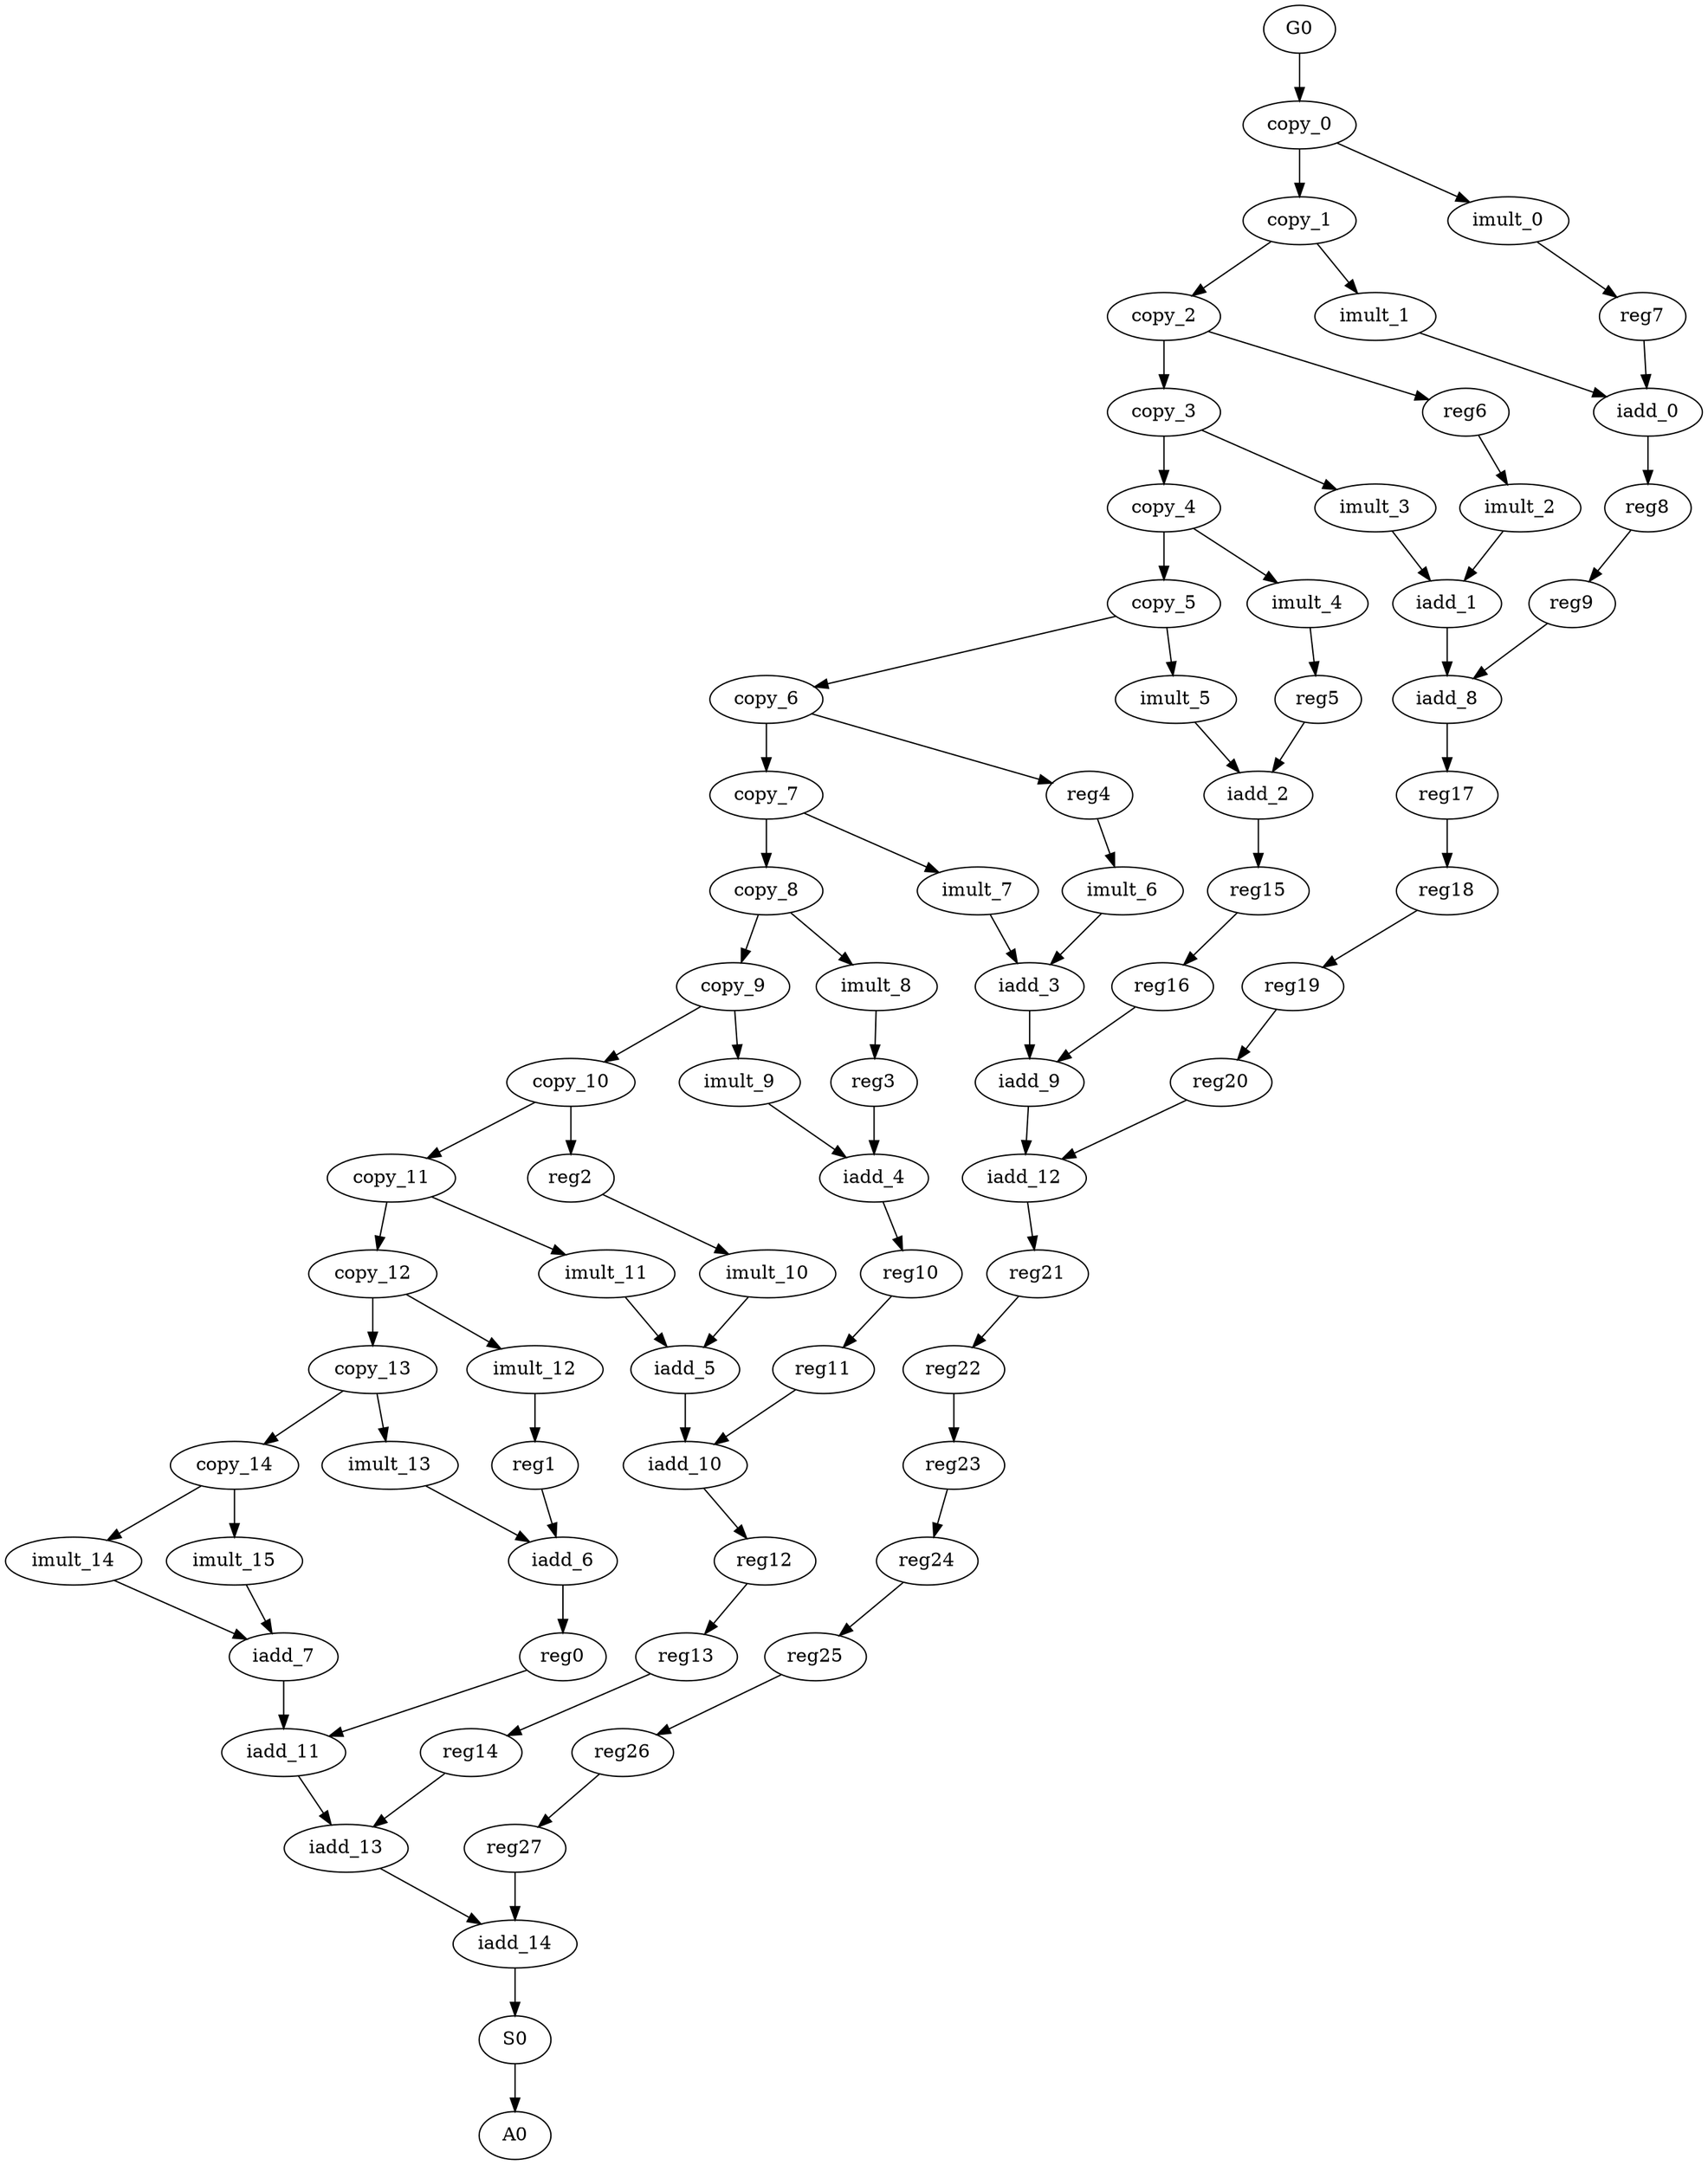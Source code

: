 digraph G {
    G0;
    copy_0;
    copy_10;
    copy_11;
    reg2;
    copy_3;
    copy_4;
    imult_3;
    imult_11;
    iadd_5;
    iadd_7;
    iadd_11;
    iadd_10;
    iadd_13;
    iadd_14;
    copy_7;
    imult_7;
    copy_8;
    iadd_0;
    reg8;
    iadd_9;
    iadd_12;
    S0;
    A0;
    imult_6;
    iadd_3;
    iadd_1;
    iadd_8;
    reg12;
    reg21;
    imult_5;
    iadd_2;
    imult_12;
    reg1;
    imult_1;
    imult_9;
    iadd_4;
    imult_13;
    iadd_6;
    imult_14;
    copy_1;
    imult_0;
    imult_8;
    reg3;
    imult_4;
    reg5;
    copy_5;
    copy_6;
    imult_10;
    imult_15;
    reg7;
    copy_12;
    imult_2;
    reg17;
    reg4;
    copy_13;
    reg15;
    reg10;
    copy_14;
    copy_9;
    copy_2;
    reg6;
    reg0;
    reg18;
    reg19;
    reg20;
    reg11;
    reg16;
    reg13;
    reg14;
    reg9;
    reg22;
    reg23;
    reg24;
    reg25;
    reg26;
    reg27;
    G0 -> copy_0 [weight=0];
    copy_0 -> copy_1 [weight=2];
    copy_0 -> imult_0 [weight=0];
    copy_10 -> copy_11 [weight=0];
    copy_10 -> reg2 [weight=2];
    copy_11 -> copy_12 [weight=0];
    copy_11 -> imult_11 [weight=0];
    reg2 -> imult_10 [weight=0];
    copy_3 -> copy_4 [weight=1];
    copy_3 -> imult_3 [weight=0];
    copy_4 -> imult_4 [weight=0];
    copy_4 -> copy_5 [weight=2];
    imult_3 -> iadd_1 [weight=0];
    imult_11 -> iadd_5 [weight=0];
    iadd_5 -> iadd_10 [weight=4];
    iadd_7 -> iadd_11 [weight=1];
    iadd_11 -> iadd_13 [weight=0];
    iadd_10 -> reg12 [weight=0];
    iadd_13 -> iadd_14 [weight=0];
    iadd_14 -> S0 [weight=0];
    copy_7 -> imult_7 [weight=0];
    copy_7 -> copy_8 [weight=1];
    imult_7 -> iadd_3 [weight=0];
    copy_8 -> copy_9 [weight=0];
    copy_8 -> imult_8 [weight=0];
    iadd_0 -> reg8 [weight=1];
    reg8 -> reg9 [weight=0];
    iadd_9 -> iadd_12 [weight=0];
    iadd_12 -> reg21 [weight=0];
    S0 -> A0 [weight=0];
    imult_6 -> iadd_3 [weight=0];
    iadd_3 -> iadd_9 [weight=7];
    iadd_1 -> iadd_8 [weight=1];
    iadd_8 -> reg17 [weight=2];
    reg12 -> reg13 [weight=0];
    reg21 -> reg22 [weight=0];
    imult_5 -> iadd_2 [weight=0];
    iadd_2 -> reg15 [weight=1];
    imult_12 -> reg1 [weight=1];
    reg1 -> iadd_6 [weight=0];
    imult_1 -> iadd_0 [weight=0];
    imult_9 -> iadd_4 [weight=0];
    iadd_4 -> reg10 [weight=0];
    imult_13 -> iadd_6 [weight=0];
    iadd_6 -> reg0 [weight=5];
    imult_14 -> iadd_7 [weight=0];
    copy_1 -> copy_2 [weight=0];
    copy_1 -> imult_1 [weight=0];
    imult_0 -> reg7 [weight=0];
    imult_8 -> reg3 [weight=0];
    reg3 -> iadd_4 [weight=2];
    imult_4 -> reg5 [weight=0];
    reg5 -> iadd_2 [weight=0];
    copy_5 -> imult_5 [weight=0];
    copy_5 -> copy_6 [weight=0];
    copy_6 -> copy_7 [weight=4];
    copy_6 -> reg4 [weight=0];
    imult_10 -> iadd_5 [weight=0];
    imult_15 -> iadd_7 [weight=0];
    reg7 -> iadd_0 [weight=0];
    copy_12 -> imult_12 [weight=0];
    copy_12 -> copy_13 [weight=3];
    imult_2 -> iadd_1 [weight=0];
    reg17 -> reg18 [weight=3];
    reg4 -> imult_6 [weight=0];
    copy_13 -> imult_13 [weight=0];
    copy_13 -> copy_14 [weight=0];
    reg15 -> reg16 [weight=0];
    reg10 -> reg11 [weight=0];
    copy_14 -> imult_14 [weight=0];
    copy_14 -> imult_15 [weight=2];
    copy_9 -> imult_9 [weight=0];
    copy_9 -> copy_10 [weight=0];
    copy_2 -> copy_3 [weight=2];
    copy_2 -> reg6 [weight=0];
    reg6 -> imult_2 [weight=0];
    reg0 -> iadd_11 [weight=0];
    reg18 -> reg19 [weight=0];
    reg19 -> reg20 [weight=0];
    reg20 -> iadd_12 [weight=0];
    reg11 -> iadd_10 [weight=0];
    reg16 -> iadd_9 [weight=0];
    reg13 -> reg14 [weight=0];
    reg14 -> iadd_13 [weight=0];
    reg9 -> iadd_8 [weight=0];
    reg22 -> reg23 [weight=1];
    reg23 -> reg24 [weight=0];
    reg24 -> reg25 [weight=0];
    reg25 -> reg26 [weight=0];
    reg26 -> reg27 [weight=0];
    reg27 -> iadd_14 [weight=3];
}
